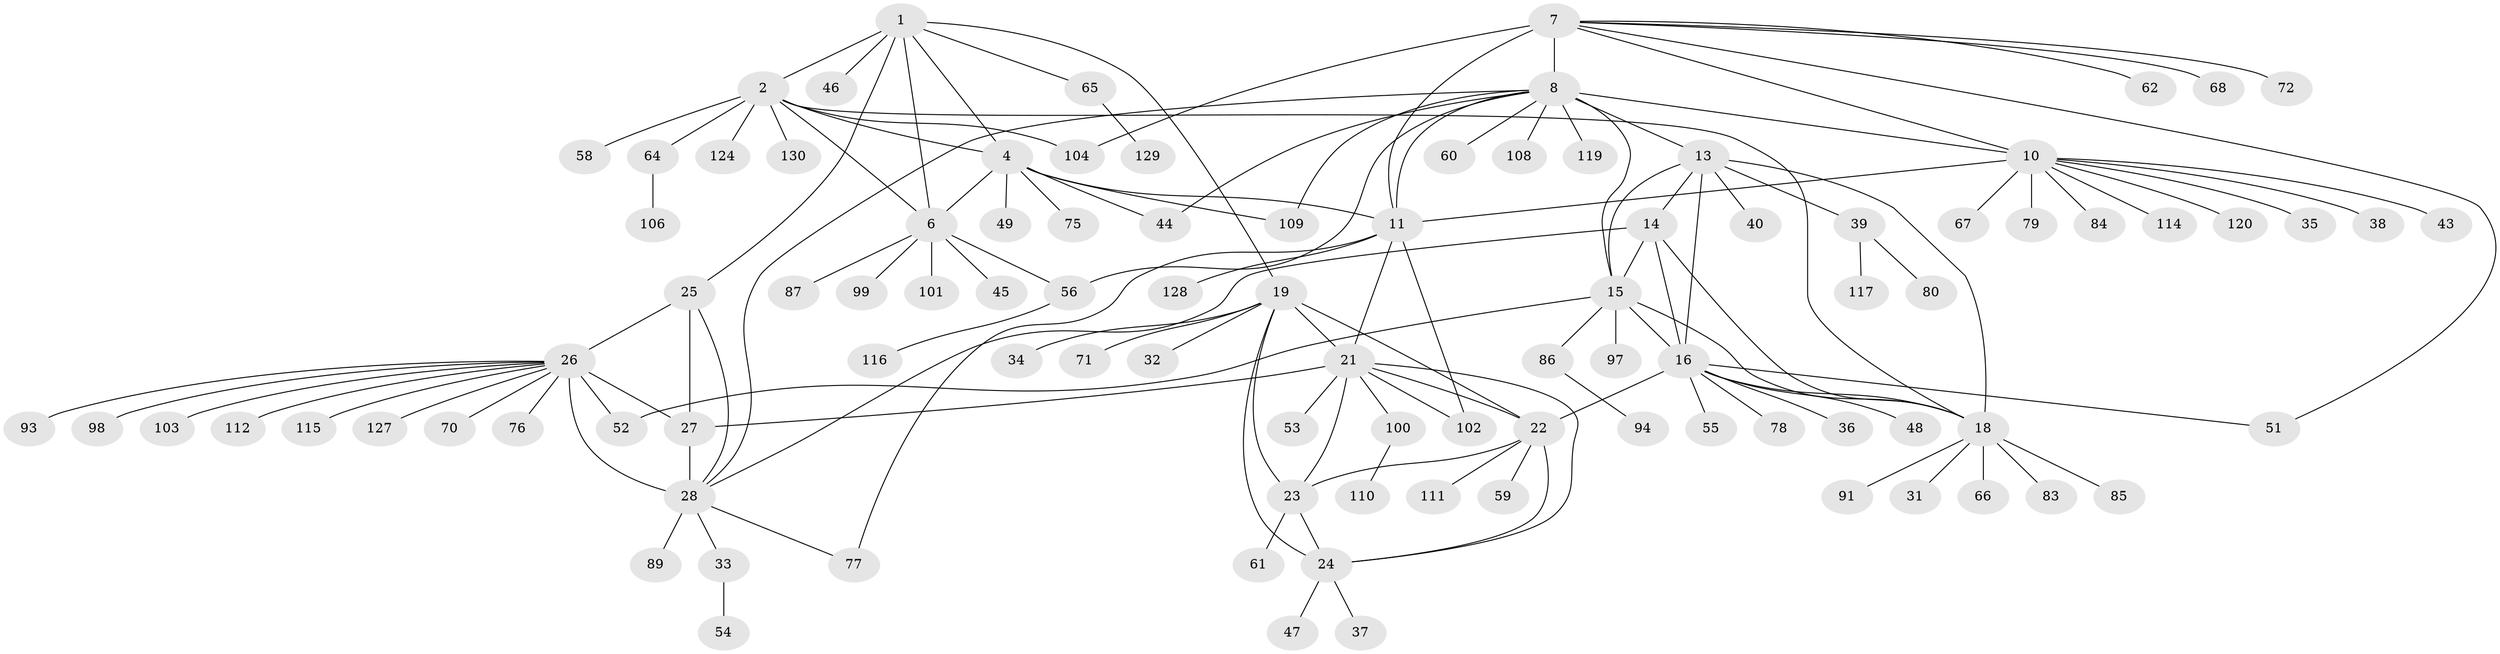 // original degree distribution, {8: 0.022727272727272728, 9: 0.03787878787878788, 7: 0.06818181818181818, 11: 0.030303030303030304, 6: 0.030303030303030304, 12: 0.015151515151515152, 13: 0.007575757575757576, 10: 0.015151515151515152, 2: 0.12878787878787878, 1: 0.5909090909090909, 4: 0.015151515151515152, 3: 0.03787878787878788}
// Generated by graph-tools (version 1.1) at 2025/11/02/27/25 16:11:30]
// undirected, 98 vertices, 133 edges
graph export_dot {
graph [start="1"]
  node [color=gray90,style=filled];
  1 [super="+5"];
  2 [super="+3"];
  4 [super="+74"];
  6 [super="+90"];
  7 [super="+12"];
  8 [super="+9"];
  10 [super="+57"];
  11 [super="+41"];
  13 [super="+42"];
  14;
  15 [super="+107"];
  16 [super="+17"];
  18 [super="+69"];
  19 [super="+20"];
  21 [super="+50"];
  22 [super="+63"];
  23 [super="+126"];
  24;
  25;
  26 [super="+29"];
  27 [super="+81"];
  28 [super="+30"];
  31 [super="+73"];
  32;
  33;
  34;
  35 [super="+82"];
  36;
  37 [super="+92"];
  38;
  39 [super="+105"];
  40 [super="+122"];
  43;
  44;
  45;
  46;
  47;
  48;
  49;
  51 [super="+131"];
  52;
  53;
  54;
  55;
  56 [super="+96"];
  58;
  59;
  60;
  61;
  62;
  64 [super="+95"];
  65;
  66;
  67 [super="+113"];
  68;
  70;
  71;
  72;
  75;
  76;
  77;
  78;
  79;
  80;
  83;
  84;
  85;
  86 [super="+88"];
  87;
  89;
  91;
  93 [super="+123"];
  94;
  97;
  98;
  99;
  100 [super="+121"];
  101;
  102 [super="+118"];
  103;
  104 [super="+132"];
  106 [super="+125"];
  108;
  109;
  110;
  111;
  112;
  114;
  115;
  116;
  117;
  119;
  120;
  124;
  127;
  128;
  129;
  130;
  1 -- 2 [weight=4];
  1 -- 4 [weight=2];
  1 -- 6 [weight=2];
  1 -- 25;
  1 -- 65;
  1 -- 46;
  1 -- 19;
  2 -- 4 [weight=2];
  2 -- 6 [weight=2];
  2 -- 18;
  2 -- 64;
  2 -- 104;
  2 -- 130;
  2 -- 58;
  2 -- 124;
  4 -- 6;
  4 -- 11;
  4 -- 44;
  4 -- 49;
  4 -- 75;
  4 -- 109;
  6 -- 45;
  6 -- 56;
  6 -- 87;
  6 -- 99;
  6 -- 101;
  7 -- 8 [weight=4];
  7 -- 10 [weight=2];
  7 -- 11 [weight=2];
  7 -- 51;
  7 -- 104;
  7 -- 68;
  7 -- 72;
  7 -- 62;
  8 -- 10 [weight=2];
  8 -- 11 [weight=2];
  8 -- 15;
  8 -- 28;
  8 -- 44;
  8 -- 56;
  8 -- 60;
  8 -- 109;
  8 -- 119;
  8 -- 108;
  8 -- 13;
  10 -- 11;
  10 -- 35;
  10 -- 38;
  10 -- 43;
  10 -- 67;
  10 -- 84;
  10 -- 114;
  10 -- 120;
  10 -- 79;
  11 -- 21;
  11 -- 77;
  11 -- 102;
  11 -- 128;
  13 -- 14;
  13 -- 15;
  13 -- 16 [weight=2];
  13 -- 18;
  13 -- 39;
  13 -- 40;
  14 -- 15;
  14 -- 16 [weight=2];
  14 -- 18;
  14 -- 28;
  15 -- 16 [weight=2];
  15 -- 18;
  15 -- 52;
  15 -- 86;
  15 -- 97;
  16 -- 18 [weight=2];
  16 -- 36;
  16 -- 48;
  16 -- 55;
  16 -- 78;
  16 -- 22;
  16 -- 51;
  18 -- 31;
  18 -- 66;
  18 -- 83;
  18 -- 85;
  18 -- 91;
  19 -- 21 [weight=2];
  19 -- 22 [weight=2];
  19 -- 23 [weight=2];
  19 -- 24 [weight=2];
  19 -- 34;
  19 -- 71;
  19 -- 32;
  21 -- 22;
  21 -- 23;
  21 -- 24;
  21 -- 27;
  21 -- 53;
  21 -- 100;
  21 -- 102;
  22 -- 23;
  22 -- 24;
  22 -- 59;
  22 -- 111;
  23 -- 24;
  23 -- 61;
  24 -- 37;
  24 -- 47;
  25 -- 26 [weight=2];
  25 -- 27;
  25 -- 28 [weight=2];
  26 -- 27 [weight=2];
  26 -- 28 [weight=4];
  26 -- 93;
  26 -- 98;
  26 -- 103;
  26 -- 112;
  26 -- 70;
  26 -- 76;
  26 -- 115;
  26 -- 52;
  26 -- 127;
  27 -- 28 [weight=2];
  28 -- 77;
  28 -- 89;
  28 -- 33;
  33 -- 54;
  39 -- 80;
  39 -- 117;
  56 -- 116;
  64 -- 106;
  65 -- 129;
  86 -- 94;
  100 -- 110;
}
